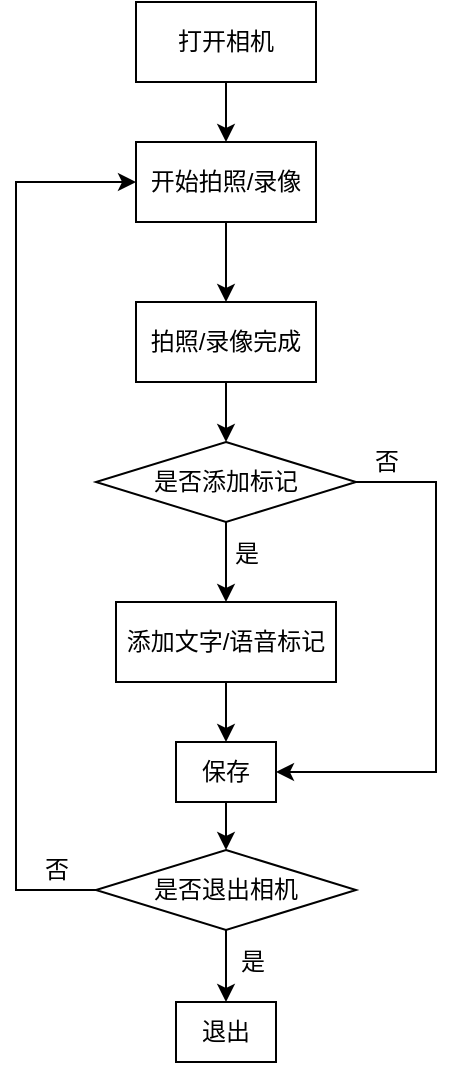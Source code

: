 <mxfile version="14.9.0" type="github" pages="3">
  <diagram id="J6X2gmCy10jF-p2Zyp9w" name="添加标记时间点-流程图">
    <mxGraphModel dx="1422" dy="740" grid="0" gridSize="10" guides="1" tooltips="1" connect="1" arrows="1" fold="1" page="1" pageScale="1" pageWidth="1169" pageHeight="827" math="0" shadow="0">
      <root>
        <mxCell id="KjCubYsRehrnlHbMlbsu-0" />
        <mxCell id="KjCubYsRehrnlHbMlbsu-1" parent="KjCubYsRehrnlHbMlbsu-0" />
        <mxCell id="cyubZ04Br_NVr4NVPkJg-5" style="edgeStyle=orthogonalEdgeStyle;rounded=0;orthogonalLoop=1;jettySize=auto;html=1;exitX=0.5;exitY=1;exitDx=0;exitDy=0;" edge="1" parent="KjCubYsRehrnlHbMlbsu-1" source="cyubZ04Br_NVr4NVPkJg-4">
          <mxGeometry relative="1" as="geometry">
            <mxPoint x="565" y="270" as="targetPoint" />
          </mxGeometry>
        </mxCell>
        <mxCell id="cyubZ04Br_NVr4NVPkJg-4" value="开始拍照/录像" style="rounded=0;whiteSpace=wrap;html=1;strokeColor=#000000;" vertex="1" parent="KjCubYsRehrnlHbMlbsu-1">
          <mxGeometry x="520" y="190" width="90" height="40" as="geometry" />
        </mxCell>
        <mxCell id="cyubZ04Br_NVr4NVPkJg-8" style="edgeStyle=orthogonalEdgeStyle;rounded=0;orthogonalLoop=1;jettySize=auto;html=1;exitX=0.5;exitY=1;exitDx=0;exitDy=0;entryX=0.5;entryY=0;entryDx=0;entryDy=0;" edge="1" parent="KjCubYsRehrnlHbMlbsu-1" source="cyubZ04Br_NVr4NVPkJg-6" target="cyubZ04Br_NVr4NVPkJg-7">
          <mxGeometry relative="1" as="geometry" />
        </mxCell>
        <mxCell id="cyubZ04Br_NVr4NVPkJg-6" value="拍照/录像完成" style="rounded=0;whiteSpace=wrap;html=1;strokeColor=#000000;" vertex="1" parent="KjCubYsRehrnlHbMlbsu-1">
          <mxGeometry x="520" y="270" width="90" height="40" as="geometry" />
        </mxCell>
        <mxCell id="cyubZ04Br_NVr4NVPkJg-9" style="edgeStyle=orthogonalEdgeStyle;rounded=0;orthogonalLoop=1;jettySize=auto;html=1;exitX=0.5;exitY=1;exitDx=0;exitDy=0;" edge="1" parent="KjCubYsRehrnlHbMlbsu-1" source="cyubZ04Br_NVr4NVPkJg-7">
          <mxGeometry relative="1" as="geometry">
            <mxPoint x="565" y="420" as="targetPoint" />
          </mxGeometry>
        </mxCell>
        <mxCell id="cyubZ04Br_NVr4NVPkJg-10" style="edgeStyle=orthogonalEdgeStyle;rounded=0;orthogonalLoop=1;jettySize=auto;html=1;exitX=1;exitY=0.5;exitDx=0;exitDy=0;entryX=1;entryY=0.5;entryDx=0;entryDy=0;" edge="1" parent="KjCubYsRehrnlHbMlbsu-1" source="cyubZ04Br_NVr4NVPkJg-7" target="cyubZ04Br_NVr4NVPkJg-20">
          <mxGeometry relative="1" as="geometry">
            <mxPoint x="690" y="360" as="targetPoint" />
            <Array as="points">
              <mxPoint x="670" y="360" />
              <mxPoint x="670" y="505" />
            </Array>
          </mxGeometry>
        </mxCell>
        <mxCell id="cyubZ04Br_NVr4NVPkJg-7" value="是否添加标记" style="rhombus;whiteSpace=wrap;html=1;strokeColor=#000000;" vertex="1" parent="KjCubYsRehrnlHbMlbsu-1">
          <mxGeometry x="500" y="340" width="130" height="40" as="geometry" />
        </mxCell>
        <mxCell id="cyubZ04Br_NVr4NVPkJg-11" value="否" style="text;html=1;align=center;verticalAlign=middle;resizable=0;points=[];autosize=1;strokeColor=none;" vertex="1" parent="KjCubYsRehrnlHbMlbsu-1">
          <mxGeometry x="630" y="340" width="30" height="20" as="geometry" />
        </mxCell>
        <mxCell id="cyubZ04Br_NVr4NVPkJg-12" value="是" style="text;html=1;align=center;verticalAlign=middle;resizable=0;points=[];autosize=1;strokeColor=none;" vertex="1" parent="KjCubYsRehrnlHbMlbsu-1">
          <mxGeometry x="560" y="386" width="30" height="20" as="geometry" />
        </mxCell>
        <mxCell id="cyubZ04Br_NVr4NVPkJg-19" style="edgeStyle=orthogonalEdgeStyle;rounded=0;orthogonalLoop=1;jettySize=auto;html=1;exitX=0.5;exitY=1;exitDx=0;exitDy=0;" edge="1" parent="KjCubYsRehrnlHbMlbsu-1" source="cyubZ04Br_NVr4NVPkJg-16">
          <mxGeometry relative="1" as="geometry">
            <mxPoint x="565" y="490" as="targetPoint" />
          </mxGeometry>
        </mxCell>
        <mxCell id="cyubZ04Br_NVr4NVPkJg-16" value="添加文字/语音标记" style="rounded=0;whiteSpace=wrap;html=1;strokeColor=#000000;" vertex="1" parent="KjCubYsRehrnlHbMlbsu-1">
          <mxGeometry x="510" y="420" width="110" height="40" as="geometry" />
        </mxCell>
        <mxCell id="cyubZ04Br_NVr4NVPkJg-23" style="edgeStyle=orthogonalEdgeStyle;rounded=0;orthogonalLoop=1;jettySize=auto;html=1;exitX=0.5;exitY=1;exitDx=0;exitDy=0;entryX=0.5;entryY=0;entryDx=0;entryDy=0;" edge="1" parent="KjCubYsRehrnlHbMlbsu-1" source="cyubZ04Br_NVr4NVPkJg-20" target="cyubZ04Br_NVr4NVPkJg-22">
          <mxGeometry relative="1" as="geometry" />
        </mxCell>
        <mxCell id="cyubZ04Br_NVr4NVPkJg-20" value="保存" style="rounded=0;whiteSpace=wrap;html=1;strokeColor=#000000;" vertex="1" parent="KjCubYsRehrnlHbMlbsu-1">
          <mxGeometry x="540" y="490" width="50" height="30" as="geometry" />
        </mxCell>
        <mxCell id="cyubZ04Br_NVr4NVPkJg-24" style="edgeStyle=orthogonalEdgeStyle;rounded=0;orthogonalLoop=1;jettySize=auto;html=1;exitX=0.5;exitY=1;exitDx=0;exitDy=0;entryX=0.5;entryY=0;entryDx=0;entryDy=0;" edge="1" parent="KjCubYsRehrnlHbMlbsu-1" source="cyubZ04Br_NVr4NVPkJg-22">
          <mxGeometry relative="1" as="geometry">
            <mxPoint x="565" y="620" as="targetPoint" />
          </mxGeometry>
        </mxCell>
        <mxCell id="cyubZ04Br_NVr4NVPkJg-25" style="edgeStyle=orthogonalEdgeStyle;rounded=0;orthogonalLoop=1;jettySize=auto;html=1;exitX=0;exitY=0.5;exitDx=0;exitDy=0;entryX=0;entryY=0.5;entryDx=0;entryDy=0;" edge="1" parent="KjCubYsRehrnlHbMlbsu-1" source="cyubZ04Br_NVr4NVPkJg-22" target="cyubZ04Br_NVr4NVPkJg-4">
          <mxGeometry relative="1" as="geometry">
            <Array as="points">
              <mxPoint x="460" y="564" />
              <mxPoint x="460" y="210" />
            </Array>
          </mxGeometry>
        </mxCell>
        <mxCell id="cyubZ04Br_NVr4NVPkJg-22" value="是否退出相机" style="rhombus;whiteSpace=wrap;html=1;strokeColor=#000000;" vertex="1" parent="KjCubYsRehrnlHbMlbsu-1">
          <mxGeometry x="500" y="544" width="130" height="40" as="geometry" />
        </mxCell>
        <mxCell id="cyubZ04Br_NVr4NVPkJg-26" value="是" style="text;html=1;align=center;verticalAlign=middle;resizable=0;points=[];autosize=1;strokeColor=none;" vertex="1" parent="KjCubYsRehrnlHbMlbsu-1">
          <mxGeometry x="563" y="590" width="30" height="20" as="geometry" />
        </mxCell>
        <mxCell id="cyubZ04Br_NVr4NVPkJg-27" value="否" style="text;html=1;align=center;verticalAlign=middle;resizable=0;points=[];autosize=1;strokeColor=none;" vertex="1" parent="KjCubYsRehrnlHbMlbsu-1">
          <mxGeometry x="465" y="544" width="30" height="20" as="geometry" />
        </mxCell>
        <mxCell id="Ku4TaiPskC7oD81XoNkJ-0" value="退出" style="rounded=0;whiteSpace=wrap;html=1;strokeColor=#000000;" vertex="1" parent="KjCubYsRehrnlHbMlbsu-1">
          <mxGeometry x="540" y="620" width="50" height="30" as="geometry" />
        </mxCell>
        <mxCell id="Ku4TaiPskC7oD81XoNkJ-2" style="edgeStyle=orthogonalEdgeStyle;rounded=0;orthogonalLoop=1;jettySize=auto;html=1;exitX=0.5;exitY=1;exitDx=0;exitDy=0;entryX=0.5;entryY=0;entryDx=0;entryDy=0;" edge="1" parent="KjCubYsRehrnlHbMlbsu-1" source="Ku4TaiPskC7oD81XoNkJ-1" target="cyubZ04Br_NVr4NVPkJg-4">
          <mxGeometry relative="1" as="geometry" />
        </mxCell>
        <mxCell id="Ku4TaiPskC7oD81XoNkJ-1" value="打开相机" style="rounded=0;whiteSpace=wrap;html=1;strokeColor=#000000;" vertex="1" parent="KjCubYsRehrnlHbMlbsu-1">
          <mxGeometry x="520" y="120" width="90" height="40" as="geometry" />
        </mxCell>
      </root>
    </mxGraphModel>
  </diagram>
  <diagram id="Yy6he1d7XQPKUB-_z99m" name="页面展示">
    <mxGraphModel dx="1422" dy="740" grid="0" gridSize="10" guides="0" tooltips="1" connect="1" arrows="1" fold="1" page="1" pageScale="1" pageWidth="1169" pageHeight="827" math="0" shadow="0">
      <root>
        <mxCell id="gJzVYViDV8Rfju5Lc7G6-0" />
        <mxCell id="gJzVYViDV8Rfju5Lc7G6-1" parent="gJzVYViDV8Rfju5Lc7G6-0" />
        <mxCell id="8ry0vyKpxbQESLAuMiZL-0" value="" style="rounded=0;whiteSpace=wrap;html=1;strokeColor=#000000;strokeWidth=0;" vertex="1" parent="gJzVYViDV8Rfju5Lc7G6-1">
          <mxGeometry x="266" y="154" width="584" height="353" as="geometry" />
        </mxCell>
        <mxCell id="8ry0vyKpxbQESLAuMiZL-1" value="" style="rounded=0;whiteSpace=wrap;html=1;strokeWidth=0;strokeColor=#666666;fillColor=#f5f5f5;fontColor=#333333;" vertex="1" parent="gJzVYViDV8Rfju5Lc7G6-1">
          <mxGeometry x="266" y="187" width="584" height="26" as="geometry" />
        </mxCell>
        <mxCell id="8ry0vyKpxbQESLAuMiZL-2" value="" style="rounded=0;whiteSpace=wrap;html=1;strokeColor=#d6b656;strokeWidth=0;fillColor=#fff2cc;" vertex="1" parent="gJzVYViDV8Rfju5Lc7G6-1">
          <mxGeometry x="273" y="191" width="26" height="17" as="geometry" />
        </mxCell>
        <mxCell id="8ry0vyKpxbQESLAuMiZL-3" value="文件1" style="text;html=1;align=center;verticalAlign=middle;resizable=0;points=[];autosize=1;strokeColor=none;" vertex="1" parent="gJzVYViDV8Rfju5Lc7G6-1">
          <mxGeometry x="305" y="192" width="41" height="18" as="geometry" />
        </mxCell>
        <mxCell id="8ry0vyKpxbQESLAuMiZL-4" value="Label1" style="text;html=1;align=center;verticalAlign=middle;resizable=0;points=[];autosize=1;strokeColor=none;" vertex="1" parent="gJzVYViDV8Rfju5Lc7G6-1">
          <mxGeometry x="641" y="193" width="46" height="18" as="geometry" />
        </mxCell>
        <mxCell id="8ry0vyKpxbQESLAuMiZL-5" value="Label2" style="text;html=1;align=center;verticalAlign=middle;resizable=0;points=[];autosize=1;strokeColor=none;" vertex="1" parent="gJzVYViDV8Rfju5Lc7G6-1">
          <mxGeometry x="691" y="193" width="46" height="18" as="geometry" />
        </mxCell>
        <mxCell id="8ry0vyKpxbQESLAuMiZL-51" value="" style="rounded=0;whiteSpace=wrap;html=1;strokeColor=#d6b656;strokeWidth=0;fillColor=#fff2cc;" vertex="1" parent="gJzVYViDV8Rfju5Lc7G6-1">
          <mxGeometry x="273" y="220" width="26" height="17" as="geometry" />
        </mxCell>
        <mxCell id="8ry0vyKpxbQESLAuMiZL-52" value="文件1" style="text;html=1;align=center;verticalAlign=middle;resizable=0;points=[];autosize=1;strokeColor=none;" vertex="1" parent="gJzVYViDV8Rfju5Lc7G6-1">
          <mxGeometry x="305" y="221" width="41" height="18" as="geometry" />
        </mxCell>
        <mxCell id="8ry0vyKpxbQESLAuMiZL-53" value="" style="rounded=0;whiteSpace=wrap;html=1;strokeWidth=0;strokeColor=#666666;fillColor=#f5f5f5;fontColor=#333333;" vertex="1" parent="gJzVYViDV8Rfju5Lc7G6-1">
          <mxGeometry x="266" y="216" width="584" height="26" as="geometry" />
        </mxCell>
        <mxCell id="8ry0vyKpxbQESLAuMiZL-54" value="Label1" style="text;html=1;align=center;verticalAlign=middle;resizable=0;points=[];autosize=1;strokeColor=none;" vertex="1" parent="gJzVYViDV8Rfju5Lc7G6-1">
          <mxGeometry x="641" y="222" width="46" height="18" as="geometry" />
        </mxCell>
        <mxCell id="8ry0vyKpxbQESLAuMiZL-55" value="Label2" style="text;html=1;align=center;verticalAlign=middle;resizable=0;points=[];autosize=1;strokeColor=none;" vertex="1" parent="gJzVYViDV8Rfju5Lc7G6-1">
          <mxGeometry x="691" y="222" width="46" height="18" as="geometry" />
        </mxCell>
        <mxCell id="8ry0vyKpxbQESLAuMiZL-56" value="" style="rounded=0;whiteSpace=wrap;html=1;strokeColor=#d6b656;strokeWidth=0;fillColor=#fff2cc;" vertex="1" parent="gJzVYViDV8Rfju5Lc7G6-1">
          <mxGeometry x="273" y="249" width="26" height="17" as="geometry" />
        </mxCell>
        <mxCell id="8ry0vyKpxbQESLAuMiZL-57" value="文件1" style="text;html=1;align=center;verticalAlign=middle;resizable=0;points=[];autosize=1;strokeColor=none;" vertex="1" parent="gJzVYViDV8Rfju5Lc7G6-1">
          <mxGeometry x="305" y="250" width="41" height="18" as="geometry" />
        </mxCell>
        <mxCell id="8ry0vyKpxbQESLAuMiZL-58" value="" style="rounded=0;whiteSpace=wrap;html=1;strokeWidth=0;strokeColor=#666666;fillColor=#f5f5f5;fontColor=#333333;" vertex="1" parent="gJzVYViDV8Rfju5Lc7G6-1">
          <mxGeometry x="266" y="245" width="584" height="26" as="geometry" />
        </mxCell>
        <mxCell id="8ry0vyKpxbQESLAuMiZL-59" value="Label1" style="text;html=1;align=center;verticalAlign=middle;resizable=0;points=[];autosize=1;strokeColor=none;" vertex="1" parent="gJzVYViDV8Rfju5Lc7G6-1">
          <mxGeometry x="641" y="251" width="46" height="18" as="geometry" />
        </mxCell>
        <mxCell id="8ry0vyKpxbQESLAuMiZL-60" value="Label2" style="text;html=1;align=center;verticalAlign=middle;resizable=0;points=[];autosize=1;strokeColor=none;" vertex="1" parent="gJzVYViDV8Rfju5Lc7G6-1">
          <mxGeometry x="691" y="251" width="46" height="18" as="geometry" />
        </mxCell>
        <mxCell id="8ry0vyKpxbQESLAuMiZL-61" value="" style="rounded=0;whiteSpace=wrap;html=1;strokeColor=#d6b656;strokeWidth=0;fillColor=#fff2cc;" vertex="1" parent="gJzVYViDV8Rfju5Lc7G6-1">
          <mxGeometry x="273" y="278" width="26" height="17" as="geometry" />
        </mxCell>
        <mxCell id="8ry0vyKpxbQESLAuMiZL-62" value="文件1" style="text;html=1;align=center;verticalAlign=middle;resizable=0;points=[];autosize=1;strokeColor=none;" vertex="1" parent="gJzVYViDV8Rfju5Lc7G6-1">
          <mxGeometry x="305" y="279" width="41" height="18" as="geometry" />
        </mxCell>
        <mxCell id="8ry0vyKpxbQESLAuMiZL-63" value="" style="rounded=0;whiteSpace=wrap;html=1;strokeWidth=0;strokeColor=#666666;fillColor=#f5f5f5;fontColor=#333333;" vertex="1" parent="gJzVYViDV8Rfju5Lc7G6-1">
          <mxGeometry x="266" y="274" width="584" height="26" as="geometry" />
        </mxCell>
        <mxCell id="8ry0vyKpxbQESLAuMiZL-64" value="Label1" style="text;html=1;align=center;verticalAlign=middle;resizable=0;points=[];autosize=1;strokeColor=none;" vertex="1" parent="gJzVYViDV8Rfju5Lc7G6-1">
          <mxGeometry x="641" y="280" width="46" height="18" as="geometry" />
        </mxCell>
        <mxCell id="8ry0vyKpxbQESLAuMiZL-65" value="Label2" style="text;html=1;align=center;verticalAlign=middle;resizable=0;points=[];autosize=1;strokeColor=none;" vertex="1" parent="gJzVYViDV8Rfju5Lc7G6-1">
          <mxGeometry x="691" y="280" width="46" height="18" as="geometry" />
        </mxCell>
        <mxCell id="8ry0vyKpxbQESLAuMiZL-66" value="" style="rounded=0;whiteSpace=wrap;html=1;strokeColor=#d6b656;strokeWidth=0;fillColor=#fff2cc;" vertex="1" parent="gJzVYViDV8Rfju5Lc7G6-1">
          <mxGeometry x="273" y="307" width="26" height="17" as="geometry" />
        </mxCell>
        <mxCell id="8ry0vyKpxbQESLAuMiZL-67" value="文件1" style="text;html=1;align=center;verticalAlign=middle;resizable=0;points=[];autosize=1;strokeColor=none;" vertex="1" parent="gJzVYViDV8Rfju5Lc7G6-1">
          <mxGeometry x="305" y="308" width="41" height="18" as="geometry" />
        </mxCell>
        <mxCell id="8ry0vyKpxbQESLAuMiZL-68" value="" style="rounded=0;whiteSpace=wrap;html=1;strokeWidth=0;strokeColor=#666666;fillColor=#f5f5f5;fontColor=#333333;" vertex="1" parent="gJzVYViDV8Rfju5Lc7G6-1">
          <mxGeometry x="266" y="303" width="584" height="26" as="geometry" />
        </mxCell>
        <mxCell id="8ry0vyKpxbQESLAuMiZL-69" value="Label1" style="text;html=1;align=center;verticalAlign=middle;resizable=0;points=[];autosize=1;strokeColor=none;" vertex="1" parent="gJzVYViDV8Rfju5Lc7G6-1">
          <mxGeometry x="641" y="309" width="46" height="18" as="geometry" />
        </mxCell>
        <mxCell id="8ry0vyKpxbQESLAuMiZL-70" value="Label2" style="text;html=1;align=center;verticalAlign=middle;resizable=0;points=[];autosize=1;strokeColor=none;" vertex="1" parent="gJzVYViDV8Rfju5Lc7G6-1">
          <mxGeometry x="691" y="309" width="46" height="18" as="geometry" />
        </mxCell>
        <mxCell id="8ry0vyKpxbQESLAuMiZL-71" value="" style="rounded=0;whiteSpace=wrap;html=1;strokeColor=#d6b656;strokeWidth=0;fillColor=#fff2cc;" vertex="1" parent="gJzVYViDV8Rfju5Lc7G6-1">
          <mxGeometry x="273" y="338" width="26" height="17" as="geometry" />
        </mxCell>
        <mxCell id="8ry0vyKpxbQESLAuMiZL-72" value="文件1" style="text;html=1;align=center;verticalAlign=middle;resizable=0;points=[];autosize=1;strokeColor=none;" vertex="1" parent="gJzVYViDV8Rfju5Lc7G6-1">
          <mxGeometry x="305" y="339" width="41" height="18" as="geometry" />
        </mxCell>
        <mxCell id="8ry0vyKpxbQESLAuMiZL-73" value="" style="rounded=0;whiteSpace=wrap;html=1;strokeWidth=0;strokeColor=#666666;fillColor=#f5f5f5;fontColor=#333333;" vertex="1" parent="gJzVYViDV8Rfju5Lc7G6-1">
          <mxGeometry x="266" y="332" width="584" height="26" as="geometry" />
        </mxCell>
        <mxCell id="8ry0vyKpxbQESLAuMiZL-74" value="Label1" style="text;html=1;align=center;verticalAlign=middle;resizable=0;points=[];autosize=1;strokeColor=none;" vertex="1" parent="gJzVYViDV8Rfju5Lc7G6-1">
          <mxGeometry x="641" y="338" width="46" height="18" as="geometry" />
        </mxCell>
        <mxCell id="8ry0vyKpxbQESLAuMiZL-75" value="Label2" style="text;html=1;align=center;verticalAlign=middle;resizable=0;points=[];autosize=1;strokeColor=none;" vertex="1" parent="gJzVYViDV8Rfju5Lc7G6-1">
          <mxGeometry x="691" y="338" width="46" height="18" as="geometry" />
        </mxCell>
        <mxCell id="8ry0vyKpxbQESLAuMiZL-76" value="" style="rounded=0;whiteSpace=wrap;html=1;strokeColor=#d6b656;strokeWidth=0;fillColor=#fff2cc;" vertex="1" parent="gJzVYViDV8Rfju5Lc7G6-1">
          <mxGeometry x="273" y="366" width="26" height="17" as="geometry" />
        </mxCell>
        <mxCell id="8ry0vyKpxbQESLAuMiZL-77" value="文件1" style="text;html=1;align=center;verticalAlign=middle;resizable=0;points=[];autosize=1;strokeColor=none;" vertex="1" parent="gJzVYViDV8Rfju5Lc7G6-1">
          <mxGeometry x="305" y="367" width="41" height="18" as="geometry" />
        </mxCell>
        <mxCell id="8ry0vyKpxbQESLAuMiZL-78" value="" style="rounded=0;whiteSpace=wrap;html=1;strokeWidth=0;strokeColor=#666666;fillColor=#f5f5f5;fontColor=#333333;" vertex="1" parent="gJzVYViDV8Rfju5Lc7G6-1">
          <mxGeometry x="266" y="361" width="584" height="26" as="geometry" />
        </mxCell>
        <mxCell id="8ry0vyKpxbQESLAuMiZL-79" value="Label1" style="text;html=1;align=center;verticalAlign=middle;resizable=0;points=[];autosize=1;strokeColor=none;" vertex="1" parent="gJzVYViDV8Rfju5Lc7G6-1">
          <mxGeometry x="641" y="367" width="46" height="18" as="geometry" />
        </mxCell>
        <mxCell id="8ry0vyKpxbQESLAuMiZL-80" value="Label2" style="text;html=1;align=center;verticalAlign=middle;resizable=0;points=[];autosize=1;strokeColor=none;" vertex="1" parent="gJzVYViDV8Rfju5Lc7G6-1">
          <mxGeometry x="691" y="367" width="46" height="18" as="geometry" />
        </mxCell>
        <mxCell id="8ry0vyKpxbQESLAuMiZL-81" value="" style="rounded=0;whiteSpace=wrap;html=1;strokeColor=#d6b656;strokeWidth=0;fillColor=#fff2cc;" vertex="1" parent="gJzVYViDV8Rfju5Lc7G6-1">
          <mxGeometry x="273" y="395" width="26" height="17" as="geometry" />
        </mxCell>
        <mxCell id="8ry0vyKpxbQESLAuMiZL-82" value="文件1" style="text;html=1;align=center;verticalAlign=middle;resizable=0;points=[];autosize=1;strokeColor=none;" vertex="1" parent="gJzVYViDV8Rfju5Lc7G6-1">
          <mxGeometry x="305" y="396" width="41" height="18" as="geometry" />
        </mxCell>
        <mxCell id="8ry0vyKpxbQESLAuMiZL-83" value="" style="rounded=0;whiteSpace=wrap;html=1;strokeWidth=0;strokeColor=#666666;fillColor=#f5f5f5;fontColor=#333333;" vertex="1" parent="gJzVYViDV8Rfju5Lc7G6-1">
          <mxGeometry x="266" y="390" width="584" height="26" as="geometry" />
        </mxCell>
        <mxCell id="8ry0vyKpxbQESLAuMiZL-84" value="Label1" style="text;html=1;align=center;verticalAlign=middle;resizable=0;points=[];autosize=1;strokeColor=none;" vertex="1" parent="gJzVYViDV8Rfju5Lc7G6-1">
          <mxGeometry x="641" y="396" width="46" height="18" as="geometry" />
        </mxCell>
        <mxCell id="8ry0vyKpxbQESLAuMiZL-85" value="Label2" style="text;html=1;align=center;verticalAlign=middle;resizable=0;points=[];autosize=1;strokeColor=none;" vertex="1" parent="gJzVYViDV8Rfju5Lc7G6-1">
          <mxGeometry x="691" y="396" width="46" height="18" as="geometry" />
        </mxCell>
        <mxCell id="8ry0vyKpxbQESLAuMiZL-86" value="" style="rounded=0;whiteSpace=wrap;html=1;strokeColor=#d6b656;strokeWidth=0;fillColor=#fff2cc;" vertex="1" parent="gJzVYViDV8Rfju5Lc7G6-1">
          <mxGeometry x="273" y="425" width="26" height="17" as="geometry" />
        </mxCell>
        <mxCell id="8ry0vyKpxbQESLAuMiZL-87" value="文件1" style="text;html=1;align=center;verticalAlign=middle;resizable=0;points=[];autosize=1;strokeColor=none;" vertex="1" parent="gJzVYViDV8Rfju5Lc7G6-1">
          <mxGeometry x="305" y="426" width="41" height="18" as="geometry" />
        </mxCell>
        <mxCell id="8ry0vyKpxbQESLAuMiZL-88" value="" style="rounded=0;whiteSpace=wrap;html=1;strokeWidth=0;strokeColor=#666666;fillColor=#f5f5f5;fontColor=#333333;" vertex="1" parent="gJzVYViDV8Rfju5Lc7G6-1">
          <mxGeometry x="266" y="420" width="584" height="26" as="geometry" />
        </mxCell>
        <mxCell id="8ry0vyKpxbQESLAuMiZL-89" value="Label1" style="text;html=1;align=center;verticalAlign=middle;resizable=0;points=[];autosize=1;strokeColor=none;" vertex="1" parent="gJzVYViDV8Rfju5Lc7G6-1">
          <mxGeometry x="641" y="426" width="46" height="18" as="geometry" />
        </mxCell>
        <mxCell id="8ry0vyKpxbQESLAuMiZL-90" value="Label2" style="text;html=1;align=center;verticalAlign=middle;resizable=0;points=[];autosize=1;strokeColor=none;" vertex="1" parent="gJzVYViDV8Rfju5Lc7G6-1">
          <mxGeometry x="691" y="426" width="46" height="18" as="geometry" />
        </mxCell>
        <mxCell id="8BeDem8FDzRb_CMc0KJ3-0" value="" style="rounded=0;whiteSpace=wrap;html=1;strokeColor=#b85450;strokeWidth=0;fillColor=#f8cecc;" vertex="1" parent="gJzVYViDV8Rfju5Lc7G6-1">
          <mxGeometry x="273" y="222" width="26" height="17" as="geometry" />
        </mxCell>
        <mxCell id="8BeDem8FDzRb_CMc0KJ3-1" value="文件2" style="text;html=1;align=center;verticalAlign=middle;resizable=0;points=[];autosize=1;strokeColor=none;" vertex="1" parent="gJzVYViDV8Rfju5Lc7G6-1">
          <mxGeometry x="305" y="223" width="41" height="18" as="geometry" />
        </mxCell>
        <mxCell id="8BeDem8FDzRb_CMc0KJ3-2" value="" style="rounded=0;whiteSpace=wrap;html=1;strokeColor=#9673a6;strokeWidth=0;fillColor=#e1d5e7;" vertex="1" parent="gJzVYViDV8Rfju5Lc7G6-1">
          <mxGeometry x="273" y="251" width="26" height="17" as="geometry" />
        </mxCell>
        <mxCell id="8BeDem8FDzRb_CMc0KJ3-3" value="文件1" style="text;html=1;align=center;verticalAlign=middle;resizable=0;points=[];autosize=1;strokeColor=none;" vertex="1" parent="gJzVYViDV8Rfju5Lc7G6-1">
          <mxGeometry x="305" y="252" width="41" height="18" as="geometry" />
        </mxCell>
        <mxCell id="8BeDem8FDzRb_CMc0KJ3-4" value="" style="rounded=0;whiteSpace=wrap;html=1;strokeColor=#6c8ebf;strokeWidth=0;fillColor=#dae8fc;" vertex="1" parent="gJzVYViDV8Rfju5Lc7G6-1">
          <mxGeometry x="273" y="280" width="26" height="17" as="geometry" />
        </mxCell>
        <mxCell id="8BeDem8FDzRb_CMc0KJ3-5" value="文件1" style="text;html=1;align=center;verticalAlign=middle;resizable=0;points=[];autosize=1;strokeColor=none;" vertex="1" parent="gJzVYViDV8Rfju5Lc7G6-1">
          <mxGeometry x="305" y="281" width="41" height="18" as="geometry" />
        </mxCell>
        <mxCell id="8BeDem8FDzRb_CMc0KJ3-6" value="" style="rounded=0;whiteSpace=wrap;html=1;strokeColor=#82b366;strokeWidth=0;fillColor=#d5e8d4;" vertex="1" parent="gJzVYViDV8Rfju5Lc7G6-1">
          <mxGeometry x="273" y="307" width="26" height="17" as="geometry" />
        </mxCell>
        <mxCell id="8BeDem8FDzRb_CMc0KJ3-7" value="文件1" style="text;html=1;align=center;verticalAlign=middle;resizable=0;points=[];autosize=1;strokeColor=none;" vertex="1" parent="gJzVYViDV8Rfju5Lc7G6-1">
          <mxGeometry x="305" y="308" width="41" height="18" as="geometry" />
        </mxCell>
        <mxCell id="8BeDem8FDzRb_CMc0KJ3-8" value="" style="rounded=0;whiteSpace=wrap;html=1;strokeColor=#d6b656;strokeWidth=0;fillColor=#fff2cc;" vertex="1" parent="gJzVYViDV8Rfju5Lc7G6-1">
          <mxGeometry x="273" y="335" width="26" height="17" as="geometry" />
        </mxCell>
        <mxCell id="8BeDem8FDzRb_CMc0KJ3-9" value="文件1" style="text;html=1;align=center;verticalAlign=middle;resizable=0;points=[];autosize=1;strokeColor=none;" vertex="1" parent="gJzVYViDV8Rfju5Lc7G6-1">
          <mxGeometry x="305" y="336" width="41" height="18" as="geometry" />
        </mxCell>
        <mxCell id="8BeDem8FDzRb_CMc0KJ3-10" value="" style="rounded=0;whiteSpace=wrap;html=1;strokeColor=#d6b656;strokeWidth=0;fillColor=#fff2cc;" vertex="1" parent="gJzVYViDV8Rfju5Lc7G6-1">
          <mxGeometry x="273" y="366" width="26" height="17" as="geometry" />
        </mxCell>
        <mxCell id="8BeDem8FDzRb_CMc0KJ3-11" value="文件1" style="text;html=1;align=center;verticalAlign=middle;resizable=0;points=[];autosize=1;strokeColor=none;" vertex="1" parent="gJzVYViDV8Rfju5Lc7G6-1">
          <mxGeometry x="305" y="367" width="41" height="18" as="geometry" />
        </mxCell>
        <mxCell id="8BeDem8FDzRb_CMc0KJ3-12" value="" style="rounded=0;whiteSpace=wrap;html=1;strokeColor=#d6b656;strokeWidth=0;fillColor=#fff2cc;" vertex="1" parent="gJzVYViDV8Rfju5Lc7G6-1">
          <mxGeometry x="273" y="394" width="26" height="17" as="geometry" />
        </mxCell>
        <mxCell id="8BeDem8FDzRb_CMc0KJ3-13" value="文件1" style="text;html=1;align=center;verticalAlign=middle;resizable=0;points=[];autosize=1;strokeColor=none;" vertex="1" parent="gJzVYViDV8Rfju5Lc7G6-1">
          <mxGeometry x="305" y="395" width="41" height="18" as="geometry" />
        </mxCell>
        <mxCell id="8BeDem8FDzRb_CMc0KJ3-14" value="" style="rounded=0;whiteSpace=wrap;html=1;strokeColor=#d6b656;strokeWidth=0;fillColor=#fff2cc;" vertex="1" parent="gJzVYViDV8Rfju5Lc7G6-1">
          <mxGeometry x="273" y="424" width="26" height="17" as="geometry" />
        </mxCell>
        <mxCell id="8BeDem8FDzRb_CMc0KJ3-15" value="文件1" style="text;html=1;align=center;verticalAlign=middle;resizable=0;points=[];autosize=1;strokeColor=none;" vertex="1" parent="gJzVYViDV8Rfju5Lc7G6-1">
          <mxGeometry x="305" y="425" width="41" height="18" as="geometry" />
        </mxCell>
        <mxCell id="UyNqv7wRTmW50GQSMHYD-0" value="名称" style="rounded=0;whiteSpace=wrap;html=1;strokeColor=#000000;strokeWidth=0;" vertex="1" parent="gJzVYViDV8Rfju5Lc7G6-1">
          <mxGeometry x="266" y="155" width="161" height="31" as="geometry" />
        </mxCell>
        <mxCell id="UyNqv7wRTmW50GQSMHYD-1" value="时间" style="rounded=0;whiteSpace=wrap;html=1;strokeColor=#000000;strokeWidth=0;" vertex="1" parent="gJzVYViDV8Rfju5Lc7G6-1">
          <mxGeometry x="427" y="155" width="110" height="31" as="geometry" />
        </mxCell>
        <mxCell id="UyNqv7wRTmW50GQSMHYD-2" value="标记" style="rounded=0;whiteSpace=wrap;html=1;strokeColor=#000000;strokeWidth=0;" vertex="1" parent="gJzVYViDV8Rfju5Lc7G6-1">
          <mxGeometry x="641" y="155" width="107" height="31" as="geometry" />
        </mxCell>
        <mxCell id="UyNqv7wRTmW50GQSMHYD-3" value="类型" style="rounded=0;whiteSpace=wrap;html=1;strokeColor=#000000;strokeWidth=0;" vertex="1" parent="gJzVYViDV8Rfju5Lc7G6-1">
          <mxGeometry x="748" y="155" width="102" height="31" as="geometry" />
        </mxCell>
        <mxCell id="UyNqv7wRTmW50GQSMHYD-4" value="大小" style="rounded=0;whiteSpace=wrap;html=1;strokeColor=#000000;strokeWidth=0;" vertex="1" parent="gJzVYViDV8Rfju5Lc7G6-1">
          <mxGeometry x="537" y="155" width="104" height="31" as="geometry" />
        </mxCell>
      </root>
    </mxGraphModel>
  </diagram>
  <diagram id="okoKblXVC_rdM9XQOA1g" name="语音标记播放">
    <mxGraphModel dx="1422" dy="740" grid="1" gridSize="10" guides="1" tooltips="1" connect="1" arrows="1" fold="1" page="1" pageScale="1" pageWidth="1169" pageHeight="827" math="0" shadow="0">
      <root>
        <mxCell id="wTRBRfkSuzLv79Qkh0ZR-0" />
        <mxCell id="wTRBRfkSuzLv79Qkh0ZR-1" parent="wTRBRfkSuzLv79Qkh0ZR-0" />
      </root>
    </mxGraphModel>
  </diagram>
</mxfile>
